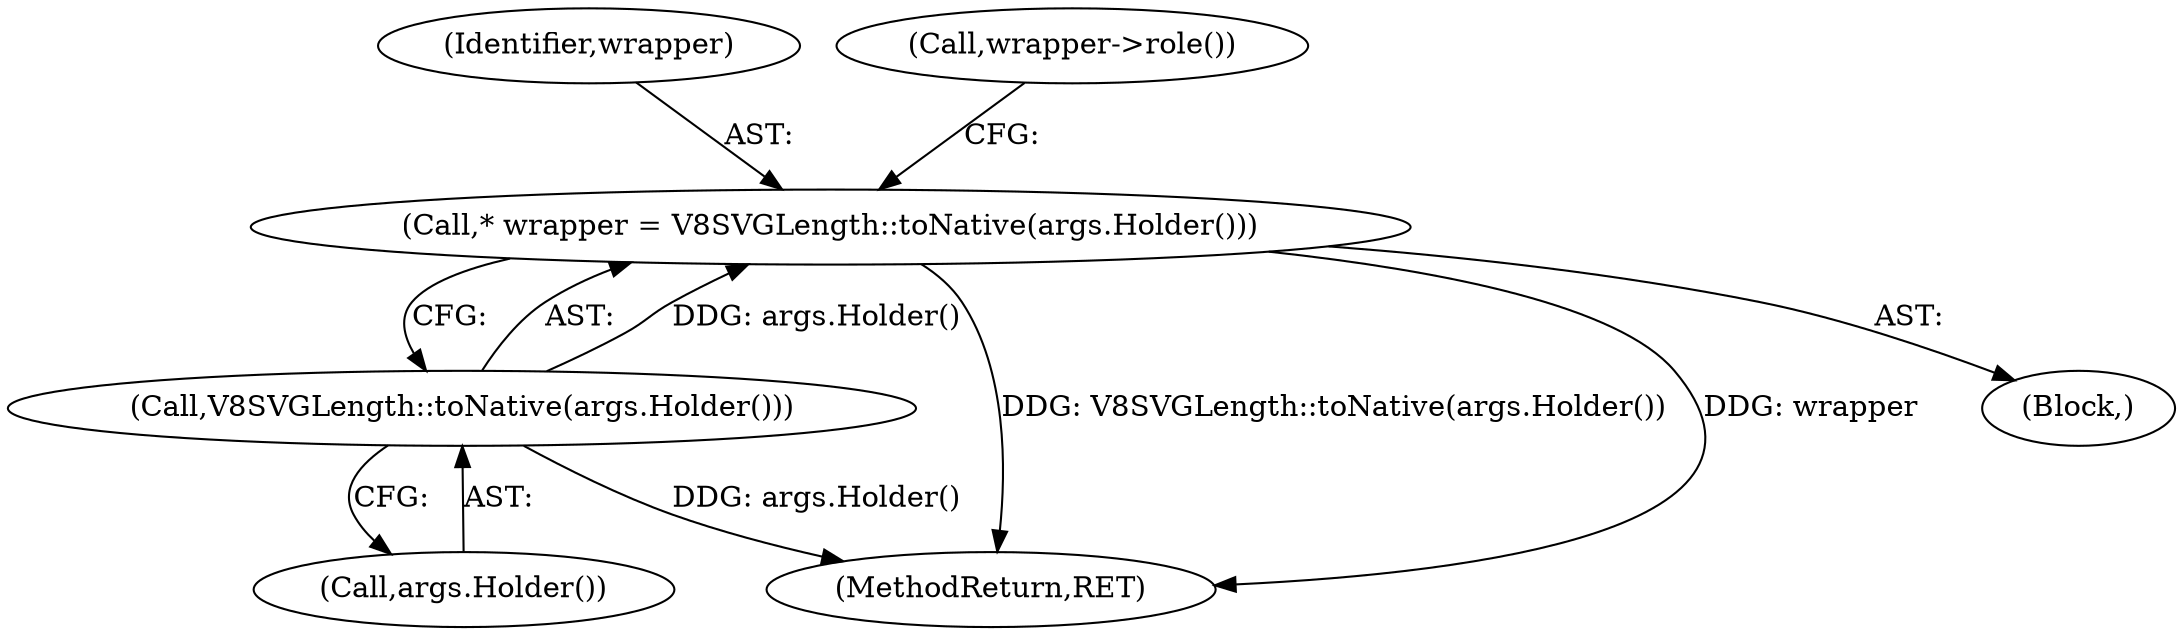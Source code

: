 digraph "0_Chrome_e9372a1bfd3588a80fcf49aa07321f0971dd6091_53@pointer" {
"1000106" [label="(Call,* wrapper = V8SVGLength::toNative(args.Holder()))"];
"1000108" [label="(Call,V8SVGLength::toNative(args.Holder()))"];
"1000107" [label="(Identifier,wrapper)"];
"1000152" [label="(MethodReturn,RET)"];
"1000102" [label="(Block,)"];
"1000108" [label="(Call,V8SVGLength::toNative(args.Holder()))"];
"1000109" [label="(Call,args.Holder())"];
"1000106" [label="(Call,* wrapper = V8SVGLength::toNative(args.Holder()))"];
"1000112" [label="(Call,wrapper->role())"];
"1000106" -> "1000102"  [label="AST: "];
"1000106" -> "1000108"  [label="CFG: "];
"1000107" -> "1000106"  [label="AST: "];
"1000108" -> "1000106"  [label="AST: "];
"1000112" -> "1000106"  [label="CFG: "];
"1000106" -> "1000152"  [label="DDG: V8SVGLength::toNative(args.Holder())"];
"1000106" -> "1000152"  [label="DDG: wrapper"];
"1000108" -> "1000106"  [label="DDG: args.Holder()"];
"1000108" -> "1000109"  [label="CFG: "];
"1000109" -> "1000108"  [label="AST: "];
"1000108" -> "1000152"  [label="DDG: args.Holder()"];
}
